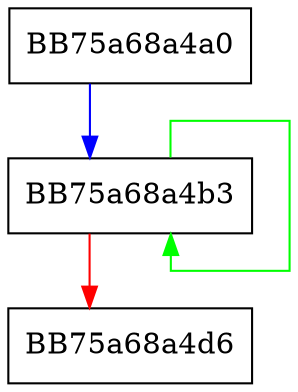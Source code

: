 digraph SnapCRTData {
  node [shape="box"];
  graph [splines=ortho];
  BB75a68a4a0 -> BB75a68a4b3 [color="blue"];
  BB75a68a4b3 -> BB75a68a4b3 [color="green"];
  BB75a68a4b3 -> BB75a68a4d6 [color="red"];
}